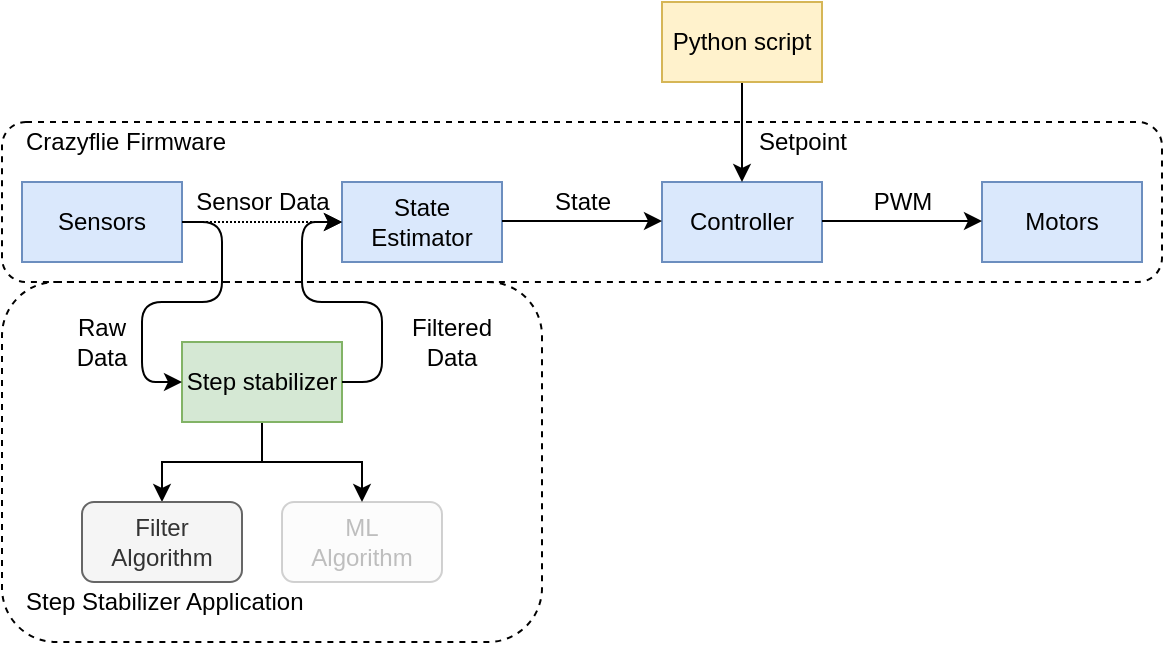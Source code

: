 <mxfile version="14.9.6" type="device"><diagram id="LuDqX--EvWdHGpS1rIuf" name="Page-1"><mxGraphModel dx="813" dy="442" grid="1" gridSize="10" guides="1" tooltips="1" connect="1" arrows="1" fold="1" page="1" pageScale="1" pageWidth="1920" pageHeight="1200" math="0" shadow="0"><root><mxCell id="0"/><mxCell id="1" parent="0"/><mxCell id="u5MFBRYF_spc4FK8qQHd-22" value="" style="rounded=1;whiteSpace=wrap;html=1;fillColor=none;dashed=1;" parent="1" vertex="1"><mxGeometry x="190" y="250" width="270" height="180" as="geometry"/></mxCell><mxCell id="u5MFBRYF_spc4FK8qQHd-15" value="" style="rounded=1;whiteSpace=wrap;html=1;fillColor=none;dashed=1;" parent="1" vertex="1"><mxGeometry x="190" y="170" width="580" height="80" as="geometry"/></mxCell><mxCell id="u5MFBRYF_spc4FK8qQHd-1" value="Sensors" style="rounded=0;whiteSpace=wrap;html=1;fillColor=#dae8fc;strokeColor=#6c8ebf;" parent="1" vertex="1"><mxGeometry x="200" y="200" width="80" height="40" as="geometry"/></mxCell><mxCell id="u5MFBRYF_spc4FK8qQHd-2" value="State Estimator" style="rounded=0;whiteSpace=wrap;html=1;fillColor=#dae8fc;strokeColor=#6c8ebf;" parent="1" vertex="1"><mxGeometry x="360" y="200" width="80" height="40" as="geometry"/></mxCell><mxCell id="u5MFBRYF_spc4FK8qQHd-3" value="Controller" style="rounded=0;whiteSpace=wrap;html=1;fillColor=#dae8fc;strokeColor=#6c8ebf;" parent="1" vertex="1"><mxGeometry x="520" y="200" width="80" height="40" as="geometry"/></mxCell><mxCell id="u5MFBRYF_spc4FK8qQHd-4" value="Motors" style="rounded=0;whiteSpace=wrap;html=1;fillColor=#dae8fc;strokeColor=#6c8ebf;" parent="1" vertex="1"><mxGeometry x="680" y="200" width="80" height="40" as="geometry"/></mxCell><mxCell id="u5MFBRYF_spc4FK8qQHd-6" value="" style="endArrow=classic;html=1;exitX=1;exitY=0.5;exitDx=0;exitDy=0;entryX=0;entryY=0.5;entryDx=0;entryDy=0;dashed=1;dashPattern=1 1;" parent="1" source="u5MFBRYF_spc4FK8qQHd-1" target="u5MFBRYF_spc4FK8qQHd-2" edge="1"><mxGeometry width="50" height="50" relative="1" as="geometry"><mxPoint x="240" y="370" as="sourcePoint"/><mxPoint x="290" y="320" as="targetPoint"/></mxGeometry></mxCell><mxCell id="u5MFBRYF_spc4FK8qQHd-7" value="" style="endArrow=classic;html=1;exitX=1;exitY=0.5;exitDx=0;exitDy=0;entryX=0;entryY=0.5;entryDx=0;entryDy=0;" parent="1" edge="1"><mxGeometry width="50" height="50" relative="1" as="geometry"><mxPoint x="440" y="219.5" as="sourcePoint"/><mxPoint x="520" y="219.5" as="targetPoint"/></mxGeometry></mxCell><mxCell id="u5MFBRYF_spc4FK8qQHd-8" value="" style="endArrow=classic;html=1;exitX=1;exitY=0.5;exitDx=0;exitDy=0;entryX=0;entryY=0.5;entryDx=0;entryDy=0;" parent="1" edge="1"><mxGeometry width="50" height="50" relative="1" as="geometry"><mxPoint x="600" y="219.5" as="sourcePoint"/><mxPoint x="680" y="219.5" as="targetPoint"/></mxGeometry></mxCell><mxCell id="u5MFBRYF_spc4FK8qQHd-9" value="" style="endArrow=classic;html=1;exitX=0.5;exitY=1;exitDx=0;exitDy=0;entryX=0.5;entryY=0;entryDx=0;entryDy=0;" parent="1" source="u5MFBRYF_spc4FK8qQHd-17" target="u5MFBRYF_spc4FK8qQHd-3" edge="1"><mxGeometry width="50" height="50" relative="1" as="geometry"><mxPoint x="560" y="160" as="sourcePoint"/><mxPoint x="390" y="250" as="targetPoint"/></mxGeometry></mxCell><mxCell id="u5MFBRYF_spc4FK8qQHd-10" value="Sensor Data" style="text;html=1;align=center;verticalAlign=middle;resizable=0;points=[];autosize=1;" parent="1" vertex="1"><mxGeometry x="280" y="200" width="80" height="20" as="geometry"/></mxCell><mxCell id="u5MFBRYF_spc4FK8qQHd-11" value="State" style="text;html=1;align=center;verticalAlign=middle;resizable=0;points=[];autosize=1;" parent="1" vertex="1"><mxGeometry x="460" y="200" width="40" height="20" as="geometry"/></mxCell><mxCell id="u5MFBRYF_spc4FK8qQHd-12" value="Setpoint" style="text;html=1;align=center;verticalAlign=middle;resizable=0;points=[];autosize=1;" parent="1" vertex="1"><mxGeometry x="560" y="170" width="60" height="20" as="geometry"/></mxCell><mxCell id="u5MFBRYF_spc4FK8qQHd-13" value="PWM" style="text;html=1;align=center;verticalAlign=middle;resizable=0;points=[];autosize=1;" parent="1" vertex="1"><mxGeometry x="620" y="200" width="40" height="20" as="geometry"/></mxCell><mxCell id="u5MFBRYF_spc4FK8qQHd-16" value="Crazyflie Firmware" style="text;html=1;align=left;verticalAlign=middle;resizable=0;points=[];autosize=1;" parent="1" vertex="1"><mxGeometry x="200" y="170" width="120" height="20" as="geometry"/></mxCell><mxCell id="u5MFBRYF_spc4FK8qQHd-17" value="Python script" style="rounded=0;whiteSpace=wrap;html=1;fillColor=#fff2cc;strokeColor=#d6b656;" parent="1" vertex="1"><mxGeometry x="520" y="110" width="80" height="40" as="geometry"/></mxCell><mxCell id="KnJsFAEwdSLalFuHZ98y-3" style="edgeStyle=orthogonalEdgeStyle;rounded=0;orthogonalLoop=1;jettySize=auto;html=1;exitX=0.5;exitY=1;exitDx=0;exitDy=0;entryX=0.5;entryY=0;entryDx=0;entryDy=0;" edge="1" parent="1" source="u5MFBRYF_spc4FK8qQHd-23" target="KnJsFAEwdSLalFuHZ98y-1"><mxGeometry relative="1" as="geometry"/></mxCell><mxCell id="KnJsFAEwdSLalFuHZ98y-5" style="edgeStyle=orthogonalEdgeStyle;rounded=0;orthogonalLoop=1;jettySize=auto;html=1;exitX=0.5;exitY=1;exitDx=0;exitDy=0;entryX=0.5;entryY=0;entryDx=0;entryDy=0;" edge="1" parent="1" source="u5MFBRYF_spc4FK8qQHd-23" target="KnJsFAEwdSLalFuHZ98y-2"><mxGeometry relative="1" as="geometry"/></mxCell><mxCell id="u5MFBRYF_spc4FK8qQHd-23" value="Step stabilizer" style="rounded=0;whiteSpace=wrap;html=1;fillColor=#d5e8d4;strokeColor=#82b366;" parent="1" vertex="1"><mxGeometry x="280" y="280" width="80" height="40" as="geometry"/></mxCell><mxCell id="u5MFBRYF_spc4FK8qQHd-24" value="" style="endArrow=classic;html=1;exitX=1;exitY=0.5;exitDx=0;exitDy=0;entryX=0;entryY=0.5;entryDx=0;entryDy=0;" parent="1" source="u5MFBRYF_spc4FK8qQHd-1" target="u5MFBRYF_spc4FK8qQHd-23" edge="1"><mxGeometry width="50" height="50" relative="1" as="geometry"><mxPoint x="90" y="350" as="sourcePoint"/><mxPoint x="140" y="300" as="targetPoint"/><Array as="points"><mxPoint x="300" y="220"/><mxPoint x="300" y="260"/><mxPoint x="260" y="260"/><mxPoint x="260" y="300"/></Array></mxGeometry></mxCell><mxCell id="u5MFBRYF_spc4FK8qQHd-25" value="" style="endArrow=classic;html=1;exitX=1;exitY=0.5;exitDx=0;exitDy=0;entryX=0;entryY=0.5;entryDx=0;entryDy=0;" parent="1" source="u5MFBRYF_spc4FK8qQHd-23" target="u5MFBRYF_spc4FK8qQHd-2" edge="1"><mxGeometry width="50" height="50" relative="1" as="geometry"><mxPoint x="60" y="360" as="sourcePoint"/><mxPoint x="110" y="310" as="targetPoint"/><Array as="points"><mxPoint x="380" y="300"/><mxPoint x="380" y="260"/><mxPoint x="340" y="260"/><mxPoint x="340" y="220"/></Array></mxGeometry></mxCell><mxCell id="u5MFBRYF_spc4FK8qQHd-26" value="Raw Data" style="text;html=1;strokeColor=none;fillColor=none;align=center;verticalAlign=middle;whiteSpace=wrap;rounded=0;" parent="1" vertex="1"><mxGeometry x="220" y="270" width="40" height="20" as="geometry"/></mxCell><mxCell id="u5MFBRYF_spc4FK8qQHd-27" value="Filtered Data" style="text;html=1;strokeColor=none;fillColor=none;align=center;verticalAlign=middle;whiteSpace=wrap;rounded=0;" parent="1" vertex="1"><mxGeometry x="390" y="270" width="50" height="20" as="geometry"/></mxCell><mxCell id="u5MFBRYF_spc4FK8qQHd-28" value="Step Stabilizer Application" style="text;html=1;align=left;verticalAlign=middle;resizable=0;points=[];autosize=1;" parent="1" vertex="1"><mxGeometry x="200" y="400" width="150" height="20" as="geometry"/></mxCell><mxCell id="KnJsFAEwdSLalFuHZ98y-1" value="Filter Algorithm" style="rounded=1;whiteSpace=wrap;html=1;fillColor=#f5f5f5;strokeColor=#666666;glass=0;shadow=0;fontColor=#333333;" vertex="1" parent="1"><mxGeometry x="230" y="360" width="80" height="40" as="geometry"/></mxCell><mxCell id="KnJsFAEwdSLalFuHZ98y-2" value="ML &lt;br&gt;Algorithm" style="rounded=1;whiteSpace=wrap;html=1;glass=0;sketch=0;fillColor=#f5f5f5;strokeColor=#666666;fontColor=#333333;opacity=30;textOpacity=30;" vertex="1" parent="1"><mxGeometry x="330" y="360" width="80" height="40" as="geometry"/></mxCell></root></mxGraphModel></diagram></mxfile>